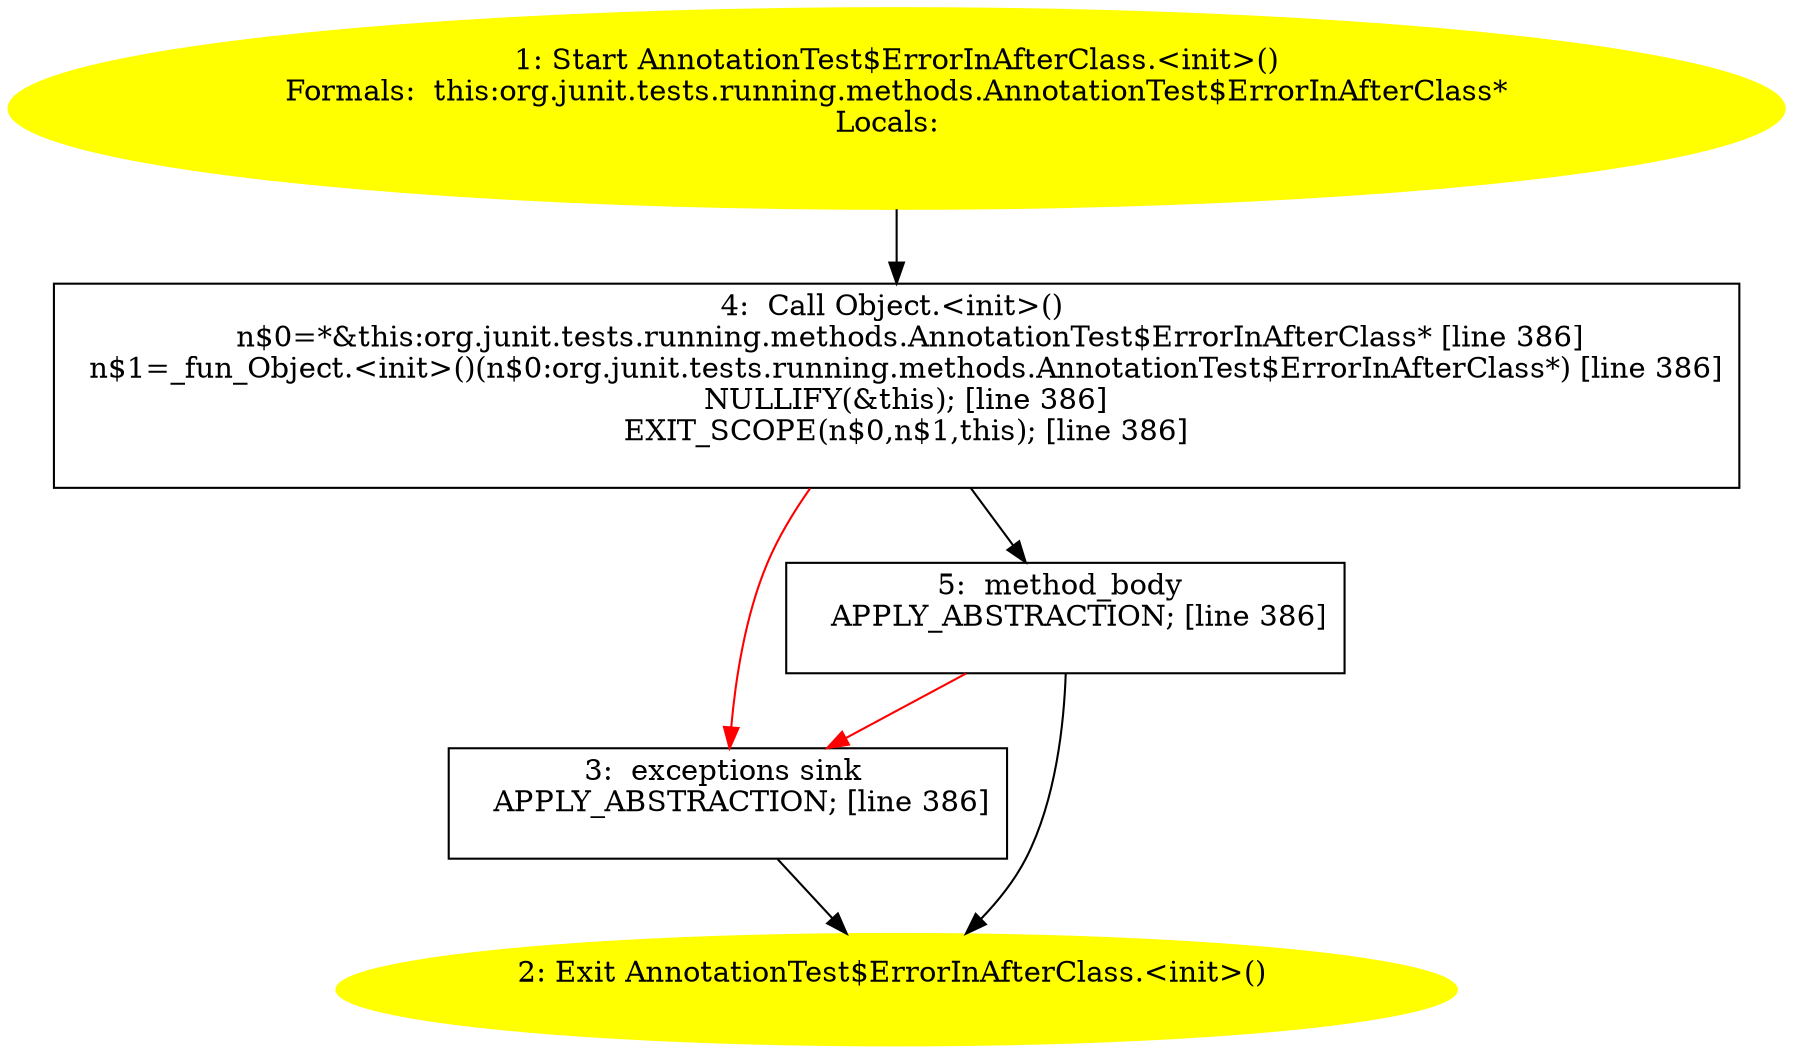/* @generated */
digraph cfg {
"org.junit.tests.running.methods.AnnotationTest$ErrorInAfterClass.<init>().c689ed073103e342632bc0b0f3200ac5_1" [label="1: Start AnnotationTest$ErrorInAfterClass.<init>()\nFormals:  this:org.junit.tests.running.methods.AnnotationTest$ErrorInAfterClass*\nLocals:  \n  " color=yellow style=filled]
	

	 "org.junit.tests.running.methods.AnnotationTest$ErrorInAfterClass.<init>().c689ed073103e342632bc0b0f3200ac5_1" -> "org.junit.tests.running.methods.AnnotationTest$ErrorInAfterClass.<init>().c689ed073103e342632bc0b0f3200ac5_4" ;
"org.junit.tests.running.methods.AnnotationTest$ErrorInAfterClass.<init>().c689ed073103e342632bc0b0f3200ac5_2" [label="2: Exit AnnotationTest$ErrorInAfterClass.<init>() \n  " color=yellow style=filled]
	

"org.junit.tests.running.methods.AnnotationTest$ErrorInAfterClass.<init>().c689ed073103e342632bc0b0f3200ac5_3" [label="3:  exceptions sink \n   APPLY_ABSTRACTION; [line 386]\n " shape="box"]
	

	 "org.junit.tests.running.methods.AnnotationTest$ErrorInAfterClass.<init>().c689ed073103e342632bc0b0f3200ac5_3" -> "org.junit.tests.running.methods.AnnotationTest$ErrorInAfterClass.<init>().c689ed073103e342632bc0b0f3200ac5_2" ;
"org.junit.tests.running.methods.AnnotationTest$ErrorInAfterClass.<init>().c689ed073103e342632bc0b0f3200ac5_4" [label="4:  Call Object.<init>() \n   n$0=*&this:org.junit.tests.running.methods.AnnotationTest$ErrorInAfterClass* [line 386]\n  n$1=_fun_Object.<init>()(n$0:org.junit.tests.running.methods.AnnotationTest$ErrorInAfterClass*) [line 386]\n  NULLIFY(&this); [line 386]\n  EXIT_SCOPE(n$0,n$1,this); [line 386]\n " shape="box"]
	

	 "org.junit.tests.running.methods.AnnotationTest$ErrorInAfterClass.<init>().c689ed073103e342632bc0b0f3200ac5_4" -> "org.junit.tests.running.methods.AnnotationTest$ErrorInAfterClass.<init>().c689ed073103e342632bc0b0f3200ac5_5" ;
	 "org.junit.tests.running.methods.AnnotationTest$ErrorInAfterClass.<init>().c689ed073103e342632bc0b0f3200ac5_4" -> "org.junit.tests.running.methods.AnnotationTest$ErrorInAfterClass.<init>().c689ed073103e342632bc0b0f3200ac5_3" [color="red" ];
"org.junit.tests.running.methods.AnnotationTest$ErrorInAfterClass.<init>().c689ed073103e342632bc0b0f3200ac5_5" [label="5:  method_body \n   APPLY_ABSTRACTION; [line 386]\n " shape="box"]
	

	 "org.junit.tests.running.methods.AnnotationTest$ErrorInAfterClass.<init>().c689ed073103e342632bc0b0f3200ac5_5" -> "org.junit.tests.running.methods.AnnotationTest$ErrorInAfterClass.<init>().c689ed073103e342632bc0b0f3200ac5_2" ;
	 "org.junit.tests.running.methods.AnnotationTest$ErrorInAfterClass.<init>().c689ed073103e342632bc0b0f3200ac5_5" -> "org.junit.tests.running.methods.AnnotationTest$ErrorInAfterClass.<init>().c689ed073103e342632bc0b0f3200ac5_3" [color="red" ];
}
